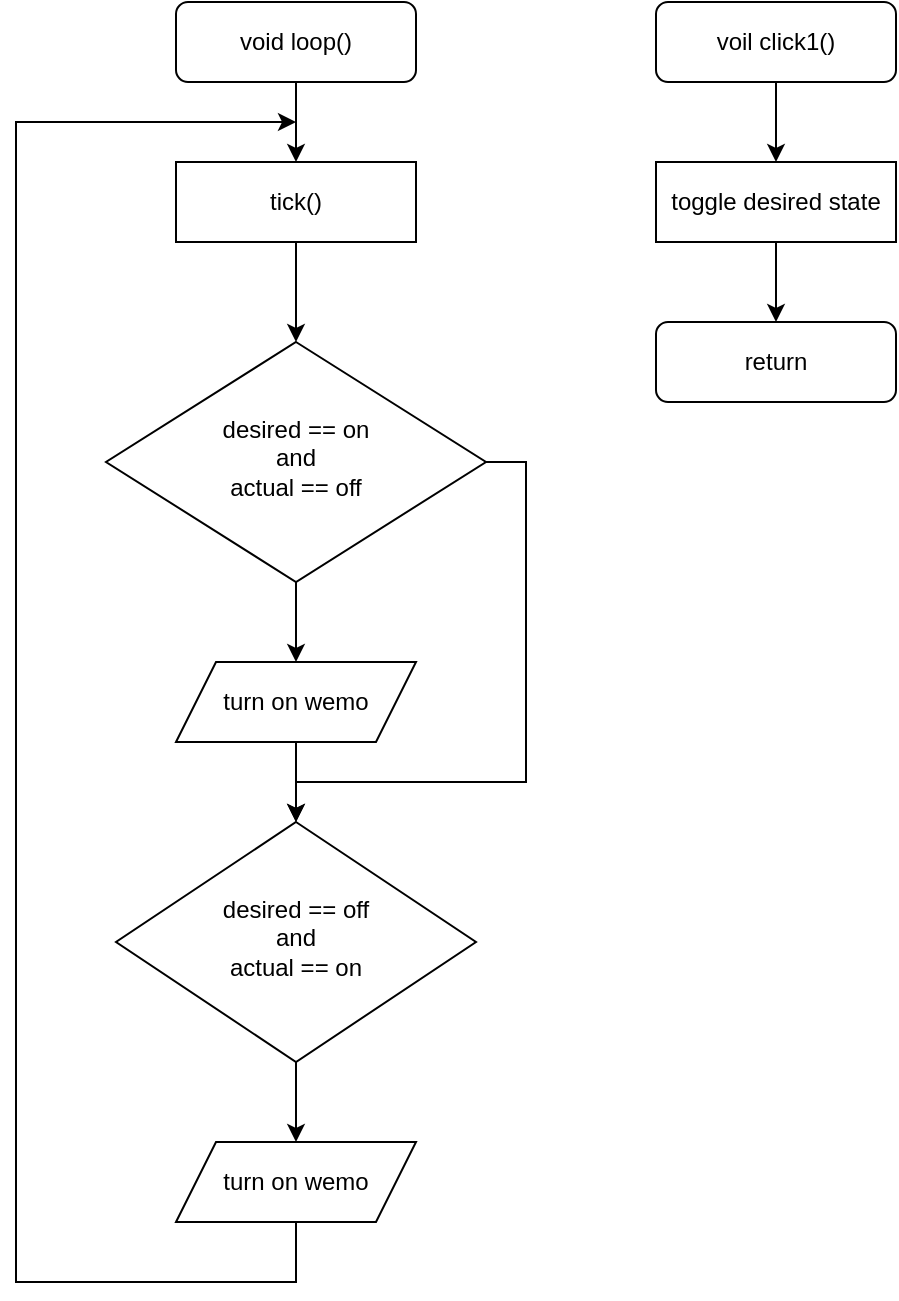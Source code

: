<mxfile version="14.9.6" type="device"><diagram id="C5RBs43oDa-KdzZeNtuy" name="Page-1"><mxGraphModel dx="1086" dy="846" grid="1" gridSize="10" guides="1" tooltips="1" connect="1" arrows="1" fold="1" page="1" pageScale="1" pageWidth="827" pageHeight="1169" math="0" shadow="0"><root><mxCell id="WIyWlLk6GJQsqaUBKTNV-0"/><mxCell id="WIyWlLk6GJQsqaUBKTNV-1" parent="WIyWlLk6GJQsqaUBKTNV-0"/><mxCell id="3-vpIt-lsYt3ckDMhQO0-13" style="edgeStyle=orthogonalEdgeStyle;rounded=0;orthogonalLoop=1;jettySize=auto;html=1;exitX=0.5;exitY=1;exitDx=0;exitDy=0;entryX=0.5;entryY=0;entryDx=0;entryDy=0;" edge="1" parent="WIyWlLk6GJQsqaUBKTNV-1" source="WIyWlLk6GJQsqaUBKTNV-3" target="3-vpIt-lsYt3ckDMhQO0-12"><mxGeometry relative="1" as="geometry"/></mxCell><mxCell id="WIyWlLk6GJQsqaUBKTNV-3" value="void loop()" style="rounded=1;whiteSpace=wrap;html=1;fontSize=12;glass=0;strokeWidth=1;shadow=0;" parent="WIyWlLk6GJQsqaUBKTNV-1" vertex="1"><mxGeometry x="160" y="80" width="120" height="40" as="geometry"/></mxCell><mxCell id="3-vpIt-lsYt3ckDMhQO0-15" style="edgeStyle=orthogonalEdgeStyle;rounded=0;orthogonalLoop=1;jettySize=auto;html=1;exitX=0.5;exitY=1;exitDx=0;exitDy=0;entryX=0.5;entryY=0;entryDx=0;entryDy=0;" edge="1" parent="WIyWlLk6GJQsqaUBKTNV-1" source="WIyWlLk6GJQsqaUBKTNV-6" target="3-vpIt-lsYt3ckDMhQO0-9"><mxGeometry relative="1" as="geometry"/></mxCell><mxCell id="3-vpIt-lsYt3ckDMhQO0-22" style="edgeStyle=orthogonalEdgeStyle;rounded=0;orthogonalLoop=1;jettySize=auto;html=1;exitX=1;exitY=0.5;exitDx=0;exitDy=0;" edge="1" parent="WIyWlLk6GJQsqaUBKTNV-1" source="WIyWlLk6GJQsqaUBKTNV-6" target="3-vpIt-lsYt3ckDMhQO0-10"><mxGeometry relative="1" as="geometry"><Array as="points"><mxPoint x="335" y="310"/><mxPoint x="335" y="470"/><mxPoint x="220" y="470"/></Array></mxGeometry></mxCell><mxCell id="WIyWlLk6GJQsqaUBKTNV-6" value="desired == on&lt;br&gt;and&lt;br&gt;actual == off" style="rhombus;whiteSpace=wrap;html=1;shadow=0;fontFamily=Helvetica;fontSize=12;align=center;strokeWidth=1;spacing=6;spacingTop=-4;" parent="WIyWlLk6GJQsqaUBKTNV-1" vertex="1"><mxGeometry x="125" y="250" width="190" height="120" as="geometry"/></mxCell><mxCell id="3-vpIt-lsYt3ckDMhQO0-3" style="edgeStyle=orthogonalEdgeStyle;rounded=0;orthogonalLoop=1;jettySize=auto;html=1;exitX=0.5;exitY=1;exitDx=0;exitDy=0;entryX=0.5;entryY=0;entryDx=0;entryDy=0;" edge="1" parent="WIyWlLk6GJQsqaUBKTNV-1" source="3-vpIt-lsYt3ckDMhQO0-0" target="3-vpIt-lsYt3ckDMhQO0-1"><mxGeometry relative="1" as="geometry"/></mxCell><mxCell id="3-vpIt-lsYt3ckDMhQO0-0" value="voil click1()" style="rounded=1;whiteSpace=wrap;html=1;" vertex="1" parent="WIyWlLk6GJQsqaUBKTNV-1"><mxGeometry x="400" y="80" width="120" height="40" as="geometry"/></mxCell><mxCell id="3-vpIt-lsYt3ckDMhQO0-7" style="edgeStyle=orthogonalEdgeStyle;rounded=0;orthogonalLoop=1;jettySize=auto;html=1;exitX=0.5;exitY=1;exitDx=0;exitDy=0;entryX=0.5;entryY=0;entryDx=0;entryDy=0;" edge="1" parent="WIyWlLk6GJQsqaUBKTNV-1" source="3-vpIt-lsYt3ckDMhQO0-1" target="3-vpIt-lsYt3ckDMhQO0-2"><mxGeometry relative="1" as="geometry"><mxPoint x="460" y="240" as="targetPoint"/></mxGeometry></mxCell><mxCell id="3-vpIt-lsYt3ckDMhQO0-1" value="toggle desired state" style="rounded=0;whiteSpace=wrap;html=1;" vertex="1" parent="WIyWlLk6GJQsqaUBKTNV-1"><mxGeometry x="400" y="160" width="120" height="40" as="geometry"/></mxCell><mxCell id="3-vpIt-lsYt3ckDMhQO0-2" value="return" style="rounded=1;whiteSpace=wrap;html=1;" vertex="1" parent="WIyWlLk6GJQsqaUBKTNV-1"><mxGeometry x="400" y="240" width="120" height="40" as="geometry"/></mxCell><mxCell id="3-vpIt-lsYt3ckDMhQO0-17" style="edgeStyle=orthogonalEdgeStyle;rounded=0;orthogonalLoop=1;jettySize=auto;html=1;exitX=0.5;exitY=1;exitDx=0;exitDy=0;" edge="1" parent="WIyWlLk6GJQsqaUBKTNV-1" source="3-vpIt-lsYt3ckDMhQO0-9" target="3-vpIt-lsYt3ckDMhQO0-10"><mxGeometry relative="1" as="geometry"/></mxCell><mxCell id="3-vpIt-lsYt3ckDMhQO0-9" value="turn on wemo" style="shape=parallelogram;perimeter=parallelogramPerimeter;whiteSpace=wrap;html=1;fixedSize=1;" vertex="1" parent="WIyWlLk6GJQsqaUBKTNV-1"><mxGeometry x="160" y="410" width="120" height="40" as="geometry"/></mxCell><mxCell id="3-vpIt-lsYt3ckDMhQO0-18" style="edgeStyle=orthogonalEdgeStyle;rounded=0;orthogonalLoop=1;jettySize=auto;html=1;exitX=0.5;exitY=1;exitDx=0;exitDy=0;entryX=0.5;entryY=0;entryDx=0;entryDy=0;" edge="1" parent="WIyWlLk6GJQsqaUBKTNV-1" source="3-vpIt-lsYt3ckDMhQO0-10" target="3-vpIt-lsYt3ckDMhQO0-11"><mxGeometry relative="1" as="geometry"/></mxCell><mxCell id="3-vpIt-lsYt3ckDMhQO0-10" value="desired == off&lt;br&gt;and&lt;br&gt;actual == on" style="rhombus;whiteSpace=wrap;html=1;shadow=0;fontFamily=Helvetica;fontSize=12;align=center;strokeWidth=1;spacing=6;spacingTop=-4;" vertex="1" parent="WIyWlLk6GJQsqaUBKTNV-1"><mxGeometry x="130" y="490" width="180" height="120" as="geometry"/></mxCell><mxCell id="3-vpIt-lsYt3ckDMhQO0-19" style="edgeStyle=orthogonalEdgeStyle;rounded=0;orthogonalLoop=1;jettySize=auto;html=1;exitX=0.5;exitY=1;exitDx=0;exitDy=0;" edge="1" parent="WIyWlLk6GJQsqaUBKTNV-1" source="3-vpIt-lsYt3ckDMhQO0-11"><mxGeometry relative="1" as="geometry"><mxPoint x="220" y="140" as="targetPoint"/><Array as="points"><mxPoint x="220" y="720"/><mxPoint x="80" y="720"/><mxPoint x="80" y="140"/></Array></mxGeometry></mxCell><mxCell id="3-vpIt-lsYt3ckDMhQO0-11" value="turn on wemo" style="shape=parallelogram;perimeter=parallelogramPerimeter;whiteSpace=wrap;html=1;fixedSize=1;" vertex="1" parent="WIyWlLk6GJQsqaUBKTNV-1"><mxGeometry x="160" y="650" width="120" height="40" as="geometry"/></mxCell><mxCell id="3-vpIt-lsYt3ckDMhQO0-14" style="edgeStyle=orthogonalEdgeStyle;rounded=0;orthogonalLoop=1;jettySize=auto;html=1;exitX=0.5;exitY=1;exitDx=0;exitDy=0;entryX=0.5;entryY=0;entryDx=0;entryDy=0;" edge="1" parent="WIyWlLk6GJQsqaUBKTNV-1" source="3-vpIt-lsYt3ckDMhQO0-12" target="WIyWlLk6GJQsqaUBKTNV-6"><mxGeometry relative="1" as="geometry"/></mxCell><mxCell id="3-vpIt-lsYt3ckDMhQO0-12" value="tick()" style="rounded=0;whiteSpace=wrap;html=1;" vertex="1" parent="WIyWlLk6GJQsqaUBKTNV-1"><mxGeometry x="160" y="160" width="120" height="40" as="geometry"/></mxCell></root></mxGraphModel></diagram></mxfile>